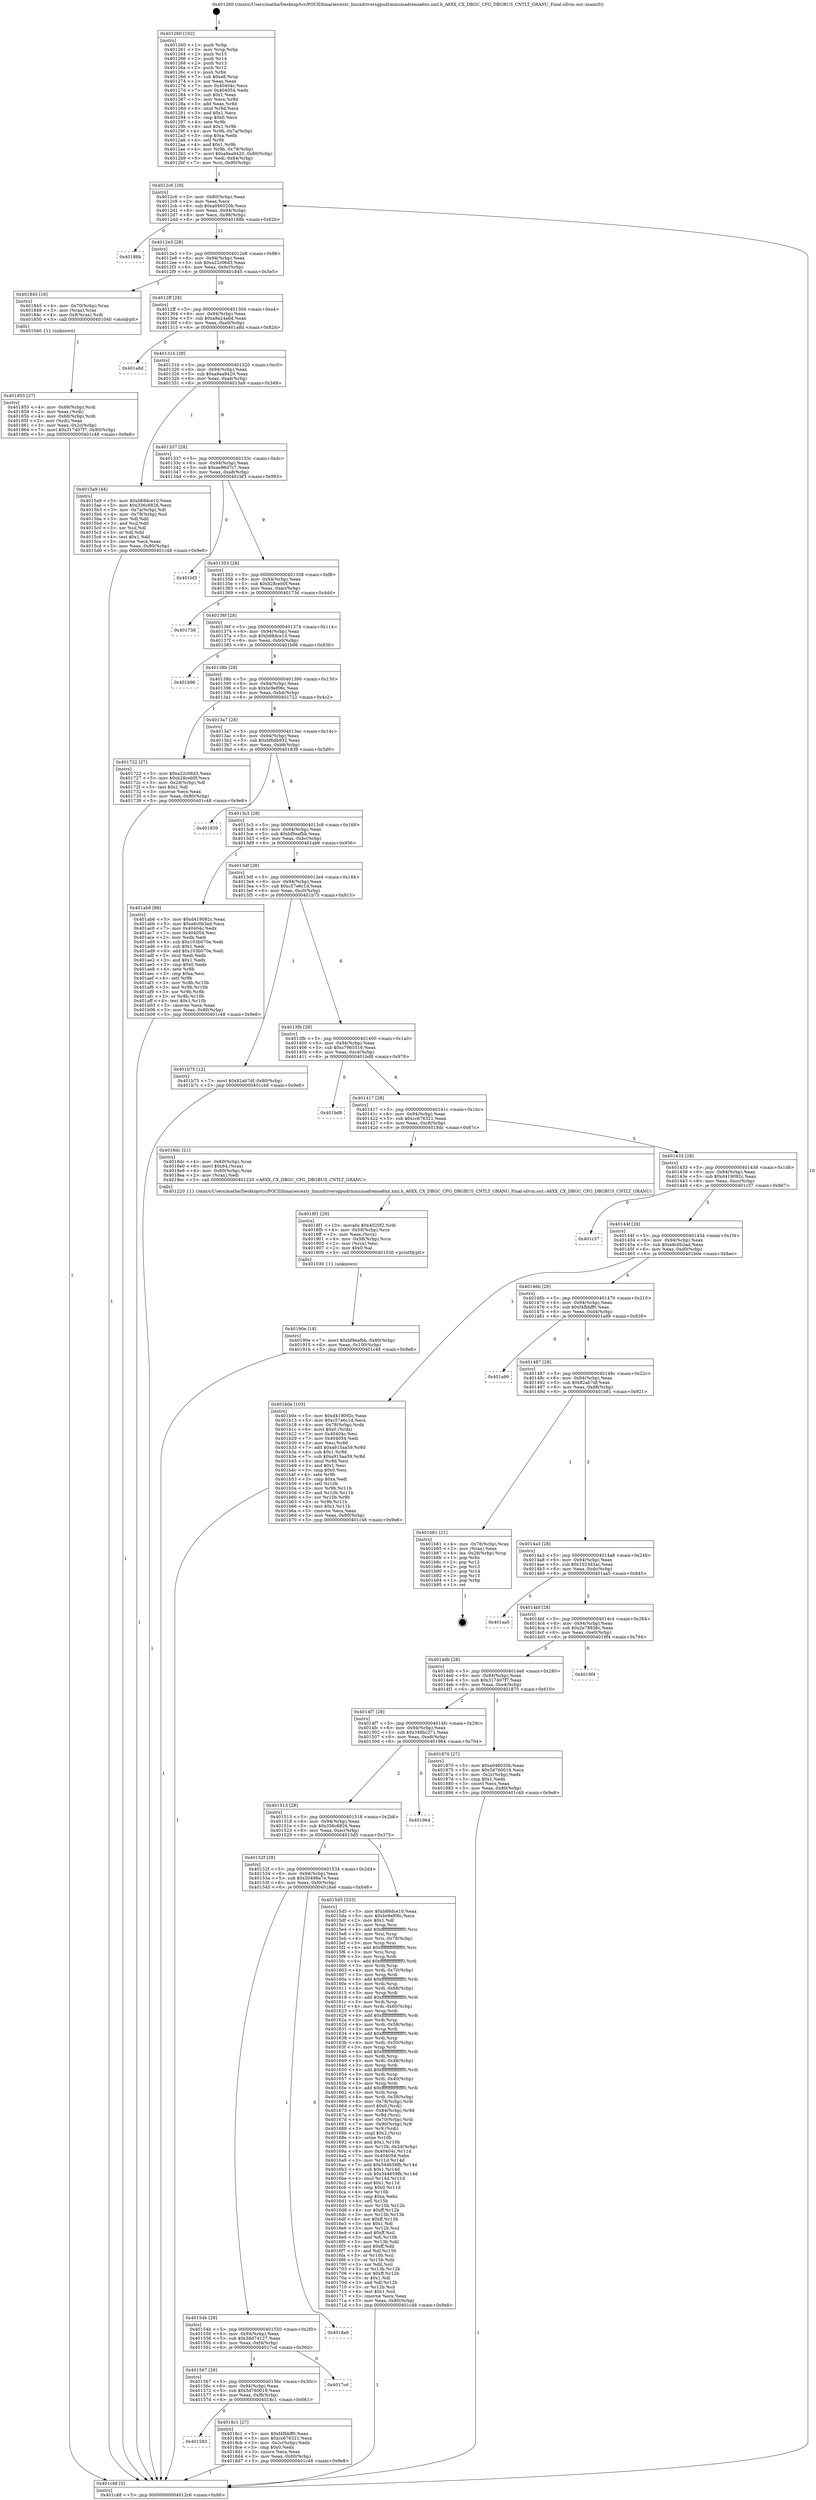 digraph "0x401260" {
  label = "0x401260 (/mnt/c/Users/mathe/Desktop/tcc/POCII/binaries/extr_linuxdriversgpudrmmsmadrenoa6xx.xml.h_A6XX_CX_DBGC_CFG_DBGBUS_CNTLT_GRANU_Final-ollvm.out::main(0))"
  labelloc = "t"
  node[shape=record]

  Entry [label="",width=0.3,height=0.3,shape=circle,fillcolor=black,style=filled]
  "0x4012c6" [label="{
     0x4012c6 [29]\l
     | [instrs]\l
     &nbsp;&nbsp;0x4012c6 \<+3\>: mov -0x80(%rbp),%eax\l
     &nbsp;&nbsp;0x4012c9 \<+2\>: mov %eax,%ecx\l
     &nbsp;&nbsp;0x4012cb \<+6\>: sub $0xa046020b,%ecx\l
     &nbsp;&nbsp;0x4012d1 \<+6\>: mov %eax,-0x94(%rbp)\l
     &nbsp;&nbsp;0x4012d7 \<+6\>: mov %ecx,-0x98(%rbp)\l
     &nbsp;&nbsp;0x4012dd \<+6\>: je 000000000040188b \<main+0x62b\>\l
  }"]
  "0x40188b" [label="{
     0x40188b\l
  }", style=dashed]
  "0x4012e3" [label="{
     0x4012e3 [28]\l
     | [instrs]\l
     &nbsp;&nbsp;0x4012e3 \<+5\>: jmp 00000000004012e8 \<main+0x88\>\l
     &nbsp;&nbsp;0x4012e8 \<+6\>: mov -0x94(%rbp),%eax\l
     &nbsp;&nbsp;0x4012ee \<+5\>: sub $0xa22c06d3,%eax\l
     &nbsp;&nbsp;0x4012f3 \<+6\>: mov %eax,-0x9c(%rbp)\l
     &nbsp;&nbsp;0x4012f9 \<+6\>: je 0000000000401845 \<main+0x5e5\>\l
  }"]
  Exit [label="",width=0.3,height=0.3,shape=circle,fillcolor=black,style=filled,peripheries=2]
  "0x401845" [label="{
     0x401845 [16]\l
     | [instrs]\l
     &nbsp;&nbsp;0x401845 \<+4\>: mov -0x70(%rbp),%rax\l
     &nbsp;&nbsp;0x401849 \<+3\>: mov (%rax),%rax\l
     &nbsp;&nbsp;0x40184c \<+4\>: mov 0x8(%rax),%rdi\l
     &nbsp;&nbsp;0x401850 \<+5\>: call 0000000000401040 \<atoi@plt\>\l
     | [calls]\l
     &nbsp;&nbsp;0x401040 \{1\} (unknown)\l
  }"]
  "0x4012ff" [label="{
     0x4012ff [28]\l
     | [instrs]\l
     &nbsp;&nbsp;0x4012ff \<+5\>: jmp 0000000000401304 \<main+0xa4\>\l
     &nbsp;&nbsp;0x401304 \<+6\>: mov -0x94(%rbp),%eax\l
     &nbsp;&nbsp;0x40130a \<+5\>: sub $0xa9a24a6d,%eax\l
     &nbsp;&nbsp;0x40130f \<+6\>: mov %eax,-0xa0(%rbp)\l
     &nbsp;&nbsp;0x401315 \<+6\>: je 0000000000401a8d \<main+0x82d\>\l
  }"]
  "0x40190e" [label="{
     0x40190e [18]\l
     | [instrs]\l
     &nbsp;&nbsp;0x40190e \<+7\>: movl $0xbf9eafbb,-0x80(%rbp)\l
     &nbsp;&nbsp;0x401915 \<+6\>: mov %eax,-0x100(%rbp)\l
     &nbsp;&nbsp;0x40191b \<+5\>: jmp 0000000000401c48 \<main+0x9e8\>\l
  }"]
  "0x401a8d" [label="{
     0x401a8d\l
  }", style=dashed]
  "0x40131b" [label="{
     0x40131b [28]\l
     | [instrs]\l
     &nbsp;&nbsp;0x40131b \<+5\>: jmp 0000000000401320 \<main+0xc0\>\l
     &nbsp;&nbsp;0x401320 \<+6\>: mov -0x94(%rbp),%eax\l
     &nbsp;&nbsp;0x401326 \<+5\>: sub $0xa9aa9420,%eax\l
     &nbsp;&nbsp;0x40132b \<+6\>: mov %eax,-0xa4(%rbp)\l
     &nbsp;&nbsp;0x401331 \<+6\>: je 00000000004015a9 \<main+0x349\>\l
  }"]
  "0x4018f1" [label="{
     0x4018f1 [29]\l
     | [instrs]\l
     &nbsp;&nbsp;0x4018f1 \<+10\>: movabs $0x4020f2,%rdi\l
     &nbsp;&nbsp;0x4018fb \<+4\>: mov -0x58(%rbp),%rcx\l
     &nbsp;&nbsp;0x4018ff \<+2\>: mov %eax,(%rcx)\l
     &nbsp;&nbsp;0x401901 \<+4\>: mov -0x58(%rbp),%rcx\l
     &nbsp;&nbsp;0x401905 \<+2\>: mov (%rcx),%esi\l
     &nbsp;&nbsp;0x401907 \<+2\>: mov $0x0,%al\l
     &nbsp;&nbsp;0x401909 \<+5\>: call 0000000000401030 \<printf@plt\>\l
     | [calls]\l
     &nbsp;&nbsp;0x401030 \{1\} (unknown)\l
  }"]
  "0x4015a9" [label="{
     0x4015a9 [44]\l
     | [instrs]\l
     &nbsp;&nbsp;0x4015a9 \<+5\>: mov $0xb88dce10,%eax\l
     &nbsp;&nbsp;0x4015ae \<+5\>: mov $0x356c6826,%ecx\l
     &nbsp;&nbsp;0x4015b3 \<+3\>: mov -0x7a(%rbp),%dl\l
     &nbsp;&nbsp;0x4015b6 \<+4\>: mov -0x79(%rbp),%sil\l
     &nbsp;&nbsp;0x4015ba \<+3\>: mov %dl,%dil\l
     &nbsp;&nbsp;0x4015bd \<+3\>: and %sil,%dil\l
     &nbsp;&nbsp;0x4015c0 \<+3\>: xor %sil,%dl\l
     &nbsp;&nbsp;0x4015c3 \<+3\>: or %dl,%dil\l
     &nbsp;&nbsp;0x4015c6 \<+4\>: test $0x1,%dil\l
     &nbsp;&nbsp;0x4015ca \<+3\>: cmovne %ecx,%eax\l
     &nbsp;&nbsp;0x4015cd \<+3\>: mov %eax,-0x80(%rbp)\l
     &nbsp;&nbsp;0x4015d0 \<+5\>: jmp 0000000000401c48 \<main+0x9e8\>\l
  }"]
  "0x401337" [label="{
     0x401337 [28]\l
     | [instrs]\l
     &nbsp;&nbsp;0x401337 \<+5\>: jmp 000000000040133c \<main+0xdc\>\l
     &nbsp;&nbsp;0x40133c \<+6\>: mov -0x94(%rbp),%eax\l
     &nbsp;&nbsp;0x401342 \<+5\>: sub $0xae96d7c7,%eax\l
     &nbsp;&nbsp;0x401347 \<+6\>: mov %eax,-0xa8(%rbp)\l
     &nbsp;&nbsp;0x40134d \<+6\>: je 0000000000401bf3 \<main+0x993\>\l
  }"]
  "0x401c48" [label="{
     0x401c48 [5]\l
     | [instrs]\l
     &nbsp;&nbsp;0x401c48 \<+5\>: jmp 00000000004012c6 \<main+0x66\>\l
  }"]
  "0x401260" [label="{
     0x401260 [102]\l
     | [instrs]\l
     &nbsp;&nbsp;0x401260 \<+1\>: push %rbp\l
     &nbsp;&nbsp;0x401261 \<+3\>: mov %rsp,%rbp\l
     &nbsp;&nbsp;0x401264 \<+2\>: push %r15\l
     &nbsp;&nbsp;0x401266 \<+2\>: push %r14\l
     &nbsp;&nbsp;0x401268 \<+2\>: push %r13\l
     &nbsp;&nbsp;0x40126a \<+2\>: push %r12\l
     &nbsp;&nbsp;0x40126c \<+1\>: push %rbx\l
     &nbsp;&nbsp;0x40126d \<+7\>: sub $0xe8,%rsp\l
     &nbsp;&nbsp;0x401274 \<+2\>: xor %eax,%eax\l
     &nbsp;&nbsp;0x401276 \<+7\>: mov 0x40404c,%ecx\l
     &nbsp;&nbsp;0x40127d \<+7\>: mov 0x404054,%edx\l
     &nbsp;&nbsp;0x401284 \<+3\>: sub $0x1,%eax\l
     &nbsp;&nbsp;0x401287 \<+3\>: mov %ecx,%r8d\l
     &nbsp;&nbsp;0x40128a \<+3\>: add %eax,%r8d\l
     &nbsp;&nbsp;0x40128d \<+4\>: imul %r8d,%ecx\l
     &nbsp;&nbsp;0x401291 \<+3\>: and $0x1,%ecx\l
     &nbsp;&nbsp;0x401294 \<+3\>: cmp $0x0,%ecx\l
     &nbsp;&nbsp;0x401297 \<+4\>: sete %r9b\l
     &nbsp;&nbsp;0x40129b \<+4\>: and $0x1,%r9b\l
     &nbsp;&nbsp;0x40129f \<+4\>: mov %r9b,-0x7a(%rbp)\l
     &nbsp;&nbsp;0x4012a3 \<+3\>: cmp $0xa,%edx\l
     &nbsp;&nbsp;0x4012a6 \<+4\>: setl %r9b\l
     &nbsp;&nbsp;0x4012aa \<+4\>: and $0x1,%r9b\l
     &nbsp;&nbsp;0x4012ae \<+4\>: mov %r9b,-0x79(%rbp)\l
     &nbsp;&nbsp;0x4012b2 \<+7\>: movl $0xa9aa9420,-0x80(%rbp)\l
     &nbsp;&nbsp;0x4012b9 \<+6\>: mov %edi,-0x84(%rbp)\l
     &nbsp;&nbsp;0x4012bf \<+7\>: mov %rsi,-0x90(%rbp)\l
  }"]
  "0x401583" [label="{
     0x401583\l
  }", style=dashed]
  "0x401bf3" [label="{
     0x401bf3\l
  }", style=dashed]
  "0x401353" [label="{
     0x401353 [28]\l
     | [instrs]\l
     &nbsp;&nbsp;0x401353 \<+5\>: jmp 0000000000401358 \<main+0xf8\>\l
     &nbsp;&nbsp;0x401358 \<+6\>: mov -0x94(%rbp),%eax\l
     &nbsp;&nbsp;0x40135e \<+5\>: sub $0xb28ceb0f,%eax\l
     &nbsp;&nbsp;0x401363 \<+6\>: mov %eax,-0xac(%rbp)\l
     &nbsp;&nbsp;0x401369 \<+6\>: je 000000000040173d \<main+0x4dd\>\l
  }"]
  "0x4018c1" [label="{
     0x4018c1 [27]\l
     | [instrs]\l
     &nbsp;&nbsp;0x4018c1 \<+5\>: mov $0xf4fbbff0,%eax\l
     &nbsp;&nbsp;0x4018c6 \<+5\>: mov $0xcc676321,%ecx\l
     &nbsp;&nbsp;0x4018cb \<+3\>: mov -0x2c(%rbp),%edx\l
     &nbsp;&nbsp;0x4018ce \<+3\>: cmp $0x0,%edx\l
     &nbsp;&nbsp;0x4018d1 \<+3\>: cmove %ecx,%eax\l
     &nbsp;&nbsp;0x4018d4 \<+3\>: mov %eax,-0x80(%rbp)\l
     &nbsp;&nbsp;0x4018d7 \<+5\>: jmp 0000000000401c48 \<main+0x9e8\>\l
  }"]
  "0x40173d" [label="{
     0x40173d\l
  }", style=dashed]
  "0x40136f" [label="{
     0x40136f [28]\l
     | [instrs]\l
     &nbsp;&nbsp;0x40136f \<+5\>: jmp 0000000000401374 \<main+0x114\>\l
     &nbsp;&nbsp;0x401374 \<+6\>: mov -0x94(%rbp),%eax\l
     &nbsp;&nbsp;0x40137a \<+5\>: sub $0xb88dce10,%eax\l
     &nbsp;&nbsp;0x40137f \<+6\>: mov %eax,-0xb0(%rbp)\l
     &nbsp;&nbsp;0x401385 \<+6\>: je 0000000000401b96 \<main+0x936\>\l
  }"]
  "0x401567" [label="{
     0x401567 [28]\l
     | [instrs]\l
     &nbsp;&nbsp;0x401567 \<+5\>: jmp 000000000040156c \<main+0x30c\>\l
     &nbsp;&nbsp;0x40156c \<+6\>: mov -0x94(%rbp),%eax\l
     &nbsp;&nbsp;0x401572 \<+5\>: sub $0x5d760019,%eax\l
     &nbsp;&nbsp;0x401577 \<+6\>: mov %eax,-0xf8(%rbp)\l
     &nbsp;&nbsp;0x40157d \<+6\>: je 00000000004018c1 \<main+0x661\>\l
  }"]
  "0x401b96" [label="{
     0x401b96\l
  }", style=dashed]
  "0x40138b" [label="{
     0x40138b [28]\l
     | [instrs]\l
     &nbsp;&nbsp;0x40138b \<+5\>: jmp 0000000000401390 \<main+0x130\>\l
     &nbsp;&nbsp;0x401390 \<+6\>: mov -0x94(%rbp),%eax\l
     &nbsp;&nbsp;0x401396 \<+5\>: sub $0xbc9ef06c,%eax\l
     &nbsp;&nbsp;0x40139b \<+6\>: mov %eax,-0xb4(%rbp)\l
     &nbsp;&nbsp;0x4013a1 \<+6\>: je 0000000000401722 \<main+0x4c2\>\l
  }"]
  "0x4017cd" [label="{
     0x4017cd\l
  }", style=dashed]
  "0x401722" [label="{
     0x401722 [27]\l
     | [instrs]\l
     &nbsp;&nbsp;0x401722 \<+5\>: mov $0xa22c06d3,%eax\l
     &nbsp;&nbsp;0x401727 \<+5\>: mov $0xb28ceb0f,%ecx\l
     &nbsp;&nbsp;0x40172c \<+3\>: mov -0x2d(%rbp),%dl\l
     &nbsp;&nbsp;0x40172f \<+3\>: test $0x1,%dl\l
     &nbsp;&nbsp;0x401732 \<+3\>: cmovne %ecx,%eax\l
     &nbsp;&nbsp;0x401735 \<+3\>: mov %eax,-0x80(%rbp)\l
     &nbsp;&nbsp;0x401738 \<+5\>: jmp 0000000000401c48 \<main+0x9e8\>\l
  }"]
  "0x4013a7" [label="{
     0x4013a7 [28]\l
     | [instrs]\l
     &nbsp;&nbsp;0x4013a7 \<+5\>: jmp 00000000004013ac \<main+0x14c\>\l
     &nbsp;&nbsp;0x4013ac \<+6\>: mov -0x94(%rbp),%eax\l
     &nbsp;&nbsp;0x4013b2 \<+5\>: sub $0xbf6db932,%eax\l
     &nbsp;&nbsp;0x4013b7 \<+6\>: mov %eax,-0xb8(%rbp)\l
     &nbsp;&nbsp;0x4013bd \<+6\>: je 0000000000401839 \<main+0x5d9\>\l
  }"]
  "0x40154b" [label="{
     0x40154b [28]\l
     | [instrs]\l
     &nbsp;&nbsp;0x40154b \<+5\>: jmp 0000000000401550 \<main+0x2f0\>\l
     &nbsp;&nbsp;0x401550 \<+6\>: mov -0x94(%rbp),%eax\l
     &nbsp;&nbsp;0x401556 \<+5\>: sub $0x58d74127,%eax\l
     &nbsp;&nbsp;0x40155b \<+6\>: mov %eax,-0xf4(%rbp)\l
     &nbsp;&nbsp;0x401561 \<+6\>: je 00000000004017cd \<main+0x56d\>\l
  }"]
  "0x401839" [label="{
     0x401839\l
  }", style=dashed]
  "0x4013c3" [label="{
     0x4013c3 [28]\l
     | [instrs]\l
     &nbsp;&nbsp;0x4013c3 \<+5\>: jmp 00000000004013c8 \<main+0x168\>\l
     &nbsp;&nbsp;0x4013c8 \<+6\>: mov -0x94(%rbp),%eax\l
     &nbsp;&nbsp;0x4013ce \<+5\>: sub $0xbf9eafbb,%eax\l
     &nbsp;&nbsp;0x4013d3 \<+6\>: mov %eax,-0xbc(%rbp)\l
     &nbsp;&nbsp;0x4013d9 \<+6\>: je 0000000000401ab6 \<main+0x856\>\l
  }"]
  "0x4018a6" [label="{
     0x4018a6\l
  }", style=dashed]
  "0x401ab6" [label="{
     0x401ab6 [88]\l
     | [instrs]\l
     &nbsp;&nbsp;0x401ab6 \<+5\>: mov $0xd419092c,%eax\l
     &nbsp;&nbsp;0x401abb \<+5\>: mov $0xe6c0b3ad,%ecx\l
     &nbsp;&nbsp;0x401ac0 \<+7\>: mov 0x40404c,%edx\l
     &nbsp;&nbsp;0x401ac7 \<+7\>: mov 0x404054,%esi\l
     &nbsp;&nbsp;0x401ace \<+2\>: mov %edx,%edi\l
     &nbsp;&nbsp;0x401ad0 \<+6\>: sub $0x103b070e,%edi\l
     &nbsp;&nbsp;0x401ad6 \<+3\>: sub $0x1,%edi\l
     &nbsp;&nbsp;0x401ad9 \<+6\>: add $0x103b070e,%edi\l
     &nbsp;&nbsp;0x401adf \<+3\>: imul %edi,%edx\l
     &nbsp;&nbsp;0x401ae2 \<+3\>: and $0x1,%edx\l
     &nbsp;&nbsp;0x401ae5 \<+3\>: cmp $0x0,%edx\l
     &nbsp;&nbsp;0x401ae8 \<+4\>: sete %r8b\l
     &nbsp;&nbsp;0x401aec \<+3\>: cmp $0xa,%esi\l
     &nbsp;&nbsp;0x401aef \<+4\>: setl %r9b\l
     &nbsp;&nbsp;0x401af3 \<+3\>: mov %r8b,%r10b\l
     &nbsp;&nbsp;0x401af6 \<+3\>: and %r9b,%r10b\l
     &nbsp;&nbsp;0x401af9 \<+3\>: xor %r9b,%r8b\l
     &nbsp;&nbsp;0x401afc \<+3\>: or %r8b,%r10b\l
     &nbsp;&nbsp;0x401aff \<+4\>: test $0x1,%r10b\l
     &nbsp;&nbsp;0x401b03 \<+3\>: cmovne %ecx,%eax\l
     &nbsp;&nbsp;0x401b06 \<+3\>: mov %eax,-0x80(%rbp)\l
     &nbsp;&nbsp;0x401b09 \<+5\>: jmp 0000000000401c48 \<main+0x9e8\>\l
  }"]
  "0x4013df" [label="{
     0x4013df [28]\l
     | [instrs]\l
     &nbsp;&nbsp;0x4013df \<+5\>: jmp 00000000004013e4 \<main+0x184\>\l
     &nbsp;&nbsp;0x4013e4 \<+6\>: mov -0x94(%rbp),%eax\l
     &nbsp;&nbsp;0x4013ea \<+5\>: sub $0xc57e6c1d,%eax\l
     &nbsp;&nbsp;0x4013ef \<+6\>: mov %eax,-0xc0(%rbp)\l
     &nbsp;&nbsp;0x4013f5 \<+6\>: je 0000000000401b75 \<main+0x915\>\l
  }"]
  "0x401855" [label="{
     0x401855 [27]\l
     | [instrs]\l
     &nbsp;&nbsp;0x401855 \<+4\>: mov -0x68(%rbp),%rdi\l
     &nbsp;&nbsp;0x401859 \<+2\>: mov %eax,(%rdi)\l
     &nbsp;&nbsp;0x40185b \<+4\>: mov -0x68(%rbp),%rdi\l
     &nbsp;&nbsp;0x40185f \<+2\>: mov (%rdi),%eax\l
     &nbsp;&nbsp;0x401861 \<+3\>: mov %eax,-0x2c(%rbp)\l
     &nbsp;&nbsp;0x401864 \<+7\>: movl $0x317407f7,-0x80(%rbp)\l
     &nbsp;&nbsp;0x40186b \<+5\>: jmp 0000000000401c48 \<main+0x9e8\>\l
  }"]
  "0x401b75" [label="{
     0x401b75 [12]\l
     | [instrs]\l
     &nbsp;&nbsp;0x401b75 \<+7\>: movl $0x82ab7df,-0x80(%rbp)\l
     &nbsp;&nbsp;0x401b7c \<+5\>: jmp 0000000000401c48 \<main+0x9e8\>\l
  }"]
  "0x4013fb" [label="{
     0x4013fb [28]\l
     | [instrs]\l
     &nbsp;&nbsp;0x4013fb \<+5\>: jmp 0000000000401400 \<main+0x1a0\>\l
     &nbsp;&nbsp;0x401400 \<+6\>: mov -0x94(%rbp),%eax\l
     &nbsp;&nbsp;0x401406 \<+5\>: sub $0xc7965516,%eax\l
     &nbsp;&nbsp;0x40140b \<+6\>: mov %eax,-0xc4(%rbp)\l
     &nbsp;&nbsp;0x401411 \<+6\>: je 0000000000401bd8 \<main+0x978\>\l
  }"]
  "0x40152f" [label="{
     0x40152f [28]\l
     | [instrs]\l
     &nbsp;&nbsp;0x40152f \<+5\>: jmp 0000000000401534 \<main+0x2d4\>\l
     &nbsp;&nbsp;0x401534 \<+6\>: mov -0x94(%rbp),%eax\l
     &nbsp;&nbsp;0x40153a \<+5\>: sub $0x50498a7e,%eax\l
     &nbsp;&nbsp;0x40153f \<+6\>: mov %eax,-0xf0(%rbp)\l
     &nbsp;&nbsp;0x401545 \<+6\>: je 00000000004018a6 \<main+0x646\>\l
  }"]
  "0x401bd8" [label="{
     0x401bd8\l
  }", style=dashed]
  "0x401417" [label="{
     0x401417 [28]\l
     | [instrs]\l
     &nbsp;&nbsp;0x401417 \<+5\>: jmp 000000000040141c \<main+0x1bc\>\l
     &nbsp;&nbsp;0x40141c \<+6\>: mov -0x94(%rbp),%eax\l
     &nbsp;&nbsp;0x401422 \<+5\>: sub $0xcc676321,%eax\l
     &nbsp;&nbsp;0x401427 \<+6\>: mov %eax,-0xc8(%rbp)\l
     &nbsp;&nbsp;0x40142d \<+6\>: je 00000000004018dc \<main+0x67c\>\l
  }"]
  "0x4015d5" [label="{
     0x4015d5 [333]\l
     | [instrs]\l
     &nbsp;&nbsp;0x4015d5 \<+5\>: mov $0xb88dce10,%eax\l
     &nbsp;&nbsp;0x4015da \<+5\>: mov $0xbc9ef06c,%ecx\l
     &nbsp;&nbsp;0x4015df \<+2\>: mov $0x1,%dl\l
     &nbsp;&nbsp;0x4015e1 \<+3\>: mov %rsp,%rsi\l
     &nbsp;&nbsp;0x4015e4 \<+4\>: add $0xfffffffffffffff0,%rsi\l
     &nbsp;&nbsp;0x4015e8 \<+3\>: mov %rsi,%rsp\l
     &nbsp;&nbsp;0x4015eb \<+4\>: mov %rsi,-0x78(%rbp)\l
     &nbsp;&nbsp;0x4015ef \<+3\>: mov %rsp,%rsi\l
     &nbsp;&nbsp;0x4015f2 \<+4\>: add $0xfffffffffffffff0,%rsi\l
     &nbsp;&nbsp;0x4015f6 \<+3\>: mov %rsi,%rsp\l
     &nbsp;&nbsp;0x4015f9 \<+3\>: mov %rsp,%rdi\l
     &nbsp;&nbsp;0x4015fc \<+4\>: add $0xfffffffffffffff0,%rdi\l
     &nbsp;&nbsp;0x401600 \<+3\>: mov %rdi,%rsp\l
     &nbsp;&nbsp;0x401603 \<+4\>: mov %rdi,-0x70(%rbp)\l
     &nbsp;&nbsp;0x401607 \<+3\>: mov %rsp,%rdi\l
     &nbsp;&nbsp;0x40160a \<+4\>: add $0xfffffffffffffff0,%rdi\l
     &nbsp;&nbsp;0x40160e \<+3\>: mov %rdi,%rsp\l
     &nbsp;&nbsp;0x401611 \<+4\>: mov %rdi,-0x68(%rbp)\l
     &nbsp;&nbsp;0x401615 \<+3\>: mov %rsp,%rdi\l
     &nbsp;&nbsp;0x401618 \<+4\>: add $0xfffffffffffffff0,%rdi\l
     &nbsp;&nbsp;0x40161c \<+3\>: mov %rdi,%rsp\l
     &nbsp;&nbsp;0x40161f \<+4\>: mov %rdi,-0x60(%rbp)\l
     &nbsp;&nbsp;0x401623 \<+3\>: mov %rsp,%rdi\l
     &nbsp;&nbsp;0x401626 \<+4\>: add $0xfffffffffffffff0,%rdi\l
     &nbsp;&nbsp;0x40162a \<+3\>: mov %rdi,%rsp\l
     &nbsp;&nbsp;0x40162d \<+4\>: mov %rdi,-0x58(%rbp)\l
     &nbsp;&nbsp;0x401631 \<+3\>: mov %rsp,%rdi\l
     &nbsp;&nbsp;0x401634 \<+4\>: add $0xfffffffffffffff0,%rdi\l
     &nbsp;&nbsp;0x401638 \<+3\>: mov %rdi,%rsp\l
     &nbsp;&nbsp;0x40163b \<+4\>: mov %rdi,-0x50(%rbp)\l
     &nbsp;&nbsp;0x40163f \<+3\>: mov %rsp,%rdi\l
     &nbsp;&nbsp;0x401642 \<+4\>: add $0xfffffffffffffff0,%rdi\l
     &nbsp;&nbsp;0x401646 \<+3\>: mov %rdi,%rsp\l
     &nbsp;&nbsp;0x401649 \<+4\>: mov %rdi,-0x48(%rbp)\l
     &nbsp;&nbsp;0x40164d \<+3\>: mov %rsp,%rdi\l
     &nbsp;&nbsp;0x401650 \<+4\>: add $0xfffffffffffffff0,%rdi\l
     &nbsp;&nbsp;0x401654 \<+3\>: mov %rdi,%rsp\l
     &nbsp;&nbsp;0x401657 \<+4\>: mov %rdi,-0x40(%rbp)\l
     &nbsp;&nbsp;0x40165b \<+3\>: mov %rsp,%rdi\l
     &nbsp;&nbsp;0x40165e \<+4\>: add $0xfffffffffffffff0,%rdi\l
     &nbsp;&nbsp;0x401662 \<+3\>: mov %rdi,%rsp\l
     &nbsp;&nbsp;0x401665 \<+4\>: mov %rdi,-0x38(%rbp)\l
     &nbsp;&nbsp;0x401669 \<+4\>: mov -0x78(%rbp),%rdi\l
     &nbsp;&nbsp;0x40166d \<+6\>: movl $0x0,(%rdi)\l
     &nbsp;&nbsp;0x401673 \<+7\>: mov -0x84(%rbp),%r8d\l
     &nbsp;&nbsp;0x40167a \<+3\>: mov %r8d,(%rsi)\l
     &nbsp;&nbsp;0x40167d \<+4\>: mov -0x70(%rbp),%rdi\l
     &nbsp;&nbsp;0x401681 \<+7\>: mov -0x90(%rbp),%r9\l
     &nbsp;&nbsp;0x401688 \<+3\>: mov %r9,(%rdi)\l
     &nbsp;&nbsp;0x40168b \<+3\>: cmpl $0x2,(%rsi)\l
     &nbsp;&nbsp;0x40168e \<+4\>: setne %r10b\l
     &nbsp;&nbsp;0x401692 \<+4\>: and $0x1,%r10b\l
     &nbsp;&nbsp;0x401696 \<+4\>: mov %r10b,-0x2d(%rbp)\l
     &nbsp;&nbsp;0x40169a \<+8\>: mov 0x40404c,%r11d\l
     &nbsp;&nbsp;0x4016a2 \<+7\>: mov 0x404054,%ebx\l
     &nbsp;&nbsp;0x4016a9 \<+3\>: mov %r11d,%r14d\l
     &nbsp;&nbsp;0x4016ac \<+7\>: add $0x544659fb,%r14d\l
     &nbsp;&nbsp;0x4016b3 \<+4\>: sub $0x1,%r14d\l
     &nbsp;&nbsp;0x4016b7 \<+7\>: sub $0x544659fb,%r14d\l
     &nbsp;&nbsp;0x4016be \<+4\>: imul %r14d,%r11d\l
     &nbsp;&nbsp;0x4016c2 \<+4\>: and $0x1,%r11d\l
     &nbsp;&nbsp;0x4016c6 \<+4\>: cmp $0x0,%r11d\l
     &nbsp;&nbsp;0x4016ca \<+4\>: sete %r10b\l
     &nbsp;&nbsp;0x4016ce \<+3\>: cmp $0xa,%ebx\l
     &nbsp;&nbsp;0x4016d1 \<+4\>: setl %r15b\l
     &nbsp;&nbsp;0x4016d5 \<+3\>: mov %r10b,%r12b\l
     &nbsp;&nbsp;0x4016d8 \<+4\>: xor $0xff,%r12b\l
     &nbsp;&nbsp;0x4016dc \<+3\>: mov %r15b,%r13b\l
     &nbsp;&nbsp;0x4016df \<+4\>: xor $0xff,%r13b\l
     &nbsp;&nbsp;0x4016e3 \<+3\>: xor $0x1,%dl\l
     &nbsp;&nbsp;0x4016e6 \<+3\>: mov %r12b,%sil\l
     &nbsp;&nbsp;0x4016e9 \<+4\>: and $0xff,%sil\l
     &nbsp;&nbsp;0x4016ed \<+3\>: and %dl,%r10b\l
     &nbsp;&nbsp;0x4016f0 \<+3\>: mov %r13b,%dil\l
     &nbsp;&nbsp;0x4016f3 \<+4\>: and $0xff,%dil\l
     &nbsp;&nbsp;0x4016f7 \<+3\>: and %dl,%r15b\l
     &nbsp;&nbsp;0x4016fa \<+3\>: or %r10b,%sil\l
     &nbsp;&nbsp;0x4016fd \<+3\>: or %r15b,%dil\l
     &nbsp;&nbsp;0x401700 \<+3\>: xor %dil,%sil\l
     &nbsp;&nbsp;0x401703 \<+3\>: or %r13b,%r12b\l
     &nbsp;&nbsp;0x401706 \<+4\>: xor $0xff,%r12b\l
     &nbsp;&nbsp;0x40170a \<+3\>: or $0x1,%dl\l
     &nbsp;&nbsp;0x40170d \<+3\>: and %dl,%r12b\l
     &nbsp;&nbsp;0x401710 \<+3\>: or %r12b,%sil\l
     &nbsp;&nbsp;0x401713 \<+4\>: test $0x1,%sil\l
     &nbsp;&nbsp;0x401717 \<+3\>: cmovne %ecx,%eax\l
     &nbsp;&nbsp;0x40171a \<+3\>: mov %eax,-0x80(%rbp)\l
     &nbsp;&nbsp;0x40171d \<+5\>: jmp 0000000000401c48 \<main+0x9e8\>\l
  }"]
  "0x4018dc" [label="{
     0x4018dc [21]\l
     | [instrs]\l
     &nbsp;&nbsp;0x4018dc \<+4\>: mov -0x60(%rbp),%rax\l
     &nbsp;&nbsp;0x4018e0 \<+6\>: movl $0x64,(%rax)\l
     &nbsp;&nbsp;0x4018e6 \<+4\>: mov -0x60(%rbp),%rax\l
     &nbsp;&nbsp;0x4018ea \<+2\>: mov (%rax),%edi\l
     &nbsp;&nbsp;0x4018ec \<+5\>: call 0000000000401220 \<A6XX_CX_DBGC_CFG_DBGBUS_CNTLT_GRANU\>\l
     | [calls]\l
     &nbsp;&nbsp;0x401220 \{1\} (/mnt/c/Users/mathe/Desktop/tcc/POCII/binaries/extr_linuxdriversgpudrmmsmadrenoa6xx.xml.h_A6XX_CX_DBGC_CFG_DBGBUS_CNTLT_GRANU_Final-ollvm.out::A6XX_CX_DBGC_CFG_DBGBUS_CNTLT_GRANU)\l
  }"]
  "0x401433" [label="{
     0x401433 [28]\l
     | [instrs]\l
     &nbsp;&nbsp;0x401433 \<+5\>: jmp 0000000000401438 \<main+0x1d8\>\l
     &nbsp;&nbsp;0x401438 \<+6\>: mov -0x94(%rbp),%eax\l
     &nbsp;&nbsp;0x40143e \<+5\>: sub $0xd419092c,%eax\l
     &nbsp;&nbsp;0x401443 \<+6\>: mov %eax,-0xcc(%rbp)\l
     &nbsp;&nbsp;0x401449 \<+6\>: je 0000000000401c37 \<main+0x9d7\>\l
  }"]
  "0x401513" [label="{
     0x401513 [28]\l
     | [instrs]\l
     &nbsp;&nbsp;0x401513 \<+5\>: jmp 0000000000401518 \<main+0x2b8\>\l
     &nbsp;&nbsp;0x401518 \<+6\>: mov -0x94(%rbp),%eax\l
     &nbsp;&nbsp;0x40151e \<+5\>: sub $0x356c6826,%eax\l
     &nbsp;&nbsp;0x401523 \<+6\>: mov %eax,-0xec(%rbp)\l
     &nbsp;&nbsp;0x401529 \<+6\>: je 00000000004015d5 \<main+0x375\>\l
  }"]
  "0x401c37" [label="{
     0x401c37\l
  }", style=dashed]
  "0x40144f" [label="{
     0x40144f [28]\l
     | [instrs]\l
     &nbsp;&nbsp;0x40144f \<+5\>: jmp 0000000000401454 \<main+0x1f4\>\l
     &nbsp;&nbsp;0x401454 \<+6\>: mov -0x94(%rbp),%eax\l
     &nbsp;&nbsp;0x40145a \<+5\>: sub $0xe6c0b3ad,%eax\l
     &nbsp;&nbsp;0x40145f \<+6\>: mov %eax,-0xd0(%rbp)\l
     &nbsp;&nbsp;0x401465 \<+6\>: je 0000000000401b0e \<main+0x8ae\>\l
  }"]
  "0x401964" [label="{
     0x401964\l
  }", style=dashed]
  "0x401b0e" [label="{
     0x401b0e [103]\l
     | [instrs]\l
     &nbsp;&nbsp;0x401b0e \<+5\>: mov $0xd419092c,%eax\l
     &nbsp;&nbsp;0x401b13 \<+5\>: mov $0xc57e6c1d,%ecx\l
     &nbsp;&nbsp;0x401b18 \<+4\>: mov -0x78(%rbp),%rdx\l
     &nbsp;&nbsp;0x401b1c \<+6\>: movl $0x0,(%rdx)\l
     &nbsp;&nbsp;0x401b22 \<+7\>: mov 0x40404c,%esi\l
     &nbsp;&nbsp;0x401b29 \<+7\>: mov 0x404054,%edi\l
     &nbsp;&nbsp;0x401b30 \<+3\>: mov %esi,%r8d\l
     &nbsp;&nbsp;0x401b33 \<+7\>: add $0xa915aa59,%r8d\l
     &nbsp;&nbsp;0x401b3a \<+4\>: sub $0x1,%r8d\l
     &nbsp;&nbsp;0x401b3e \<+7\>: sub $0xa915aa59,%r8d\l
     &nbsp;&nbsp;0x401b45 \<+4\>: imul %r8d,%esi\l
     &nbsp;&nbsp;0x401b49 \<+3\>: and $0x1,%esi\l
     &nbsp;&nbsp;0x401b4c \<+3\>: cmp $0x0,%esi\l
     &nbsp;&nbsp;0x401b4f \<+4\>: sete %r9b\l
     &nbsp;&nbsp;0x401b53 \<+3\>: cmp $0xa,%edi\l
     &nbsp;&nbsp;0x401b56 \<+4\>: setl %r10b\l
     &nbsp;&nbsp;0x401b5a \<+3\>: mov %r9b,%r11b\l
     &nbsp;&nbsp;0x401b5d \<+3\>: and %r10b,%r11b\l
     &nbsp;&nbsp;0x401b60 \<+3\>: xor %r10b,%r9b\l
     &nbsp;&nbsp;0x401b63 \<+3\>: or %r9b,%r11b\l
     &nbsp;&nbsp;0x401b66 \<+4\>: test $0x1,%r11b\l
     &nbsp;&nbsp;0x401b6a \<+3\>: cmovne %ecx,%eax\l
     &nbsp;&nbsp;0x401b6d \<+3\>: mov %eax,-0x80(%rbp)\l
     &nbsp;&nbsp;0x401b70 \<+5\>: jmp 0000000000401c48 \<main+0x9e8\>\l
  }"]
  "0x40146b" [label="{
     0x40146b [28]\l
     | [instrs]\l
     &nbsp;&nbsp;0x40146b \<+5\>: jmp 0000000000401470 \<main+0x210\>\l
     &nbsp;&nbsp;0x401470 \<+6\>: mov -0x94(%rbp),%eax\l
     &nbsp;&nbsp;0x401476 \<+5\>: sub $0xf4fbbff0,%eax\l
     &nbsp;&nbsp;0x40147b \<+6\>: mov %eax,-0xd4(%rbp)\l
     &nbsp;&nbsp;0x401481 \<+6\>: je 0000000000401a99 \<main+0x839\>\l
  }"]
  "0x4014f7" [label="{
     0x4014f7 [28]\l
     | [instrs]\l
     &nbsp;&nbsp;0x4014f7 \<+5\>: jmp 00000000004014fc \<main+0x29c\>\l
     &nbsp;&nbsp;0x4014fc \<+6\>: mov -0x94(%rbp),%eax\l
     &nbsp;&nbsp;0x401502 \<+5\>: sub $0x348bc271,%eax\l
     &nbsp;&nbsp;0x401507 \<+6\>: mov %eax,-0xe8(%rbp)\l
     &nbsp;&nbsp;0x40150d \<+6\>: je 0000000000401964 \<main+0x704\>\l
  }"]
  "0x401a99" [label="{
     0x401a99\l
  }", style=dashed]
  "0x401487" [label="{
     0x401487 [28]\l
     | [instrs]\l
     &nbsp;&nbsp;0x401487 \<+5\>: jmp 000000000040148c \<main+0x22c\>\l
     &nbsp;&nbsp;0x40148c \<+6\>: mov -0x94(%rbp),%eax\l
     &nbsp;&nbsp;0x401492 \<+5\>: sub $0x82ab7df,%eax\l
     &nbsp;&nbsp;0x401497 \<+6\>: mov %eax,-0xd8(%rbp)\l
     &nbsp;&nbsp;0x40149d \<+6\>: je 0000000000401b81 \<main+0x921\>\l
  }"]
  "0x401870" [label="{
     0x401870 [27]\l
     | [instrs]\l
     &nbsp;&nbsp;0x401870 \<+5\>: mov $0xa046020b,%eax\l
     &nbsp;&nbsp;0x401875 \<+5\>: mov $0x5d760019,%ecx\l
     &nbsp;&nbsp;0x40187a \<+3\>: mov -0x2c(%rbp),%edx\l
     &nbsp;&nbsp;0x40187d \<+3\>: cmp $0x1,%edx\l
     &nbsp;&nbsp;0x401880 \<+3\>: cmovl %ecx,%eax\l
     &nbsp;&nbsp;0x401883 \<+3\>: mov %eax,-0x80(%rbp)\l
     &nbsp;&nbsp;0x401886 \<+5\>: jmp 0000000000401c48 \<main+0x9e8\>\l
  }"]
  "0x401b81" [label="{
     0x401b81 [21]\l
     | [instrs]\l
     &nbsp;&nbsp;0x401b81 \<+4\>: mov -0x78(%rbp),%rax\l
     &nbsp;&nbsp;0x401b85 \<+2\>: mov (%rax),%eax\l
     &nbsp;&nbsp;0x401b87 \<+4\>: lea -0x28(%rbp),%rsp\l
     &nbsp;&nbsp;0x401b8b \<+1\>: pop %rbx\l
     &nbsp;&nbsp;0x401b8c \<+2\>: pop %r12\l
     &nbsp;&nbsp;0x401b8e \<+2\>: pop %r13\l
     &nbsp;&nbsp;0x401b90 \<+2\>: pop %r14\l
     &nbsp;&nbsp;0x401b92 \<+2\>: pop %r15\l
     &nbsp;&nbsp;0x401b94 \<+1\>: pop %rbp\l
     &nbsp;&nbsp;0x401b95 \<+1\>: ret\l
  }"]
  "0x4014a3" [label="{
     0x4014a3 [28]\l
     | [instrs]\l
     &nbsp;&nbsp;0x4014a3 \<+5\>: jmp 00000000004014a8 \<main+0x248\>\l
     &nbsp;&nbsp;0x4014a8 \<+6\>: mov -0x94(%rbp),%eax\l
     &nbsp;&nbsp;0x4014ae \<+5\>: sub $0x1023d3ac,%eax\l
     &nbsp;&nbsp;0x4014b3 \<+6\>: mov %eax,-0xdc(%rbp)\l
     &nbsp;&nbsp;0x4014b9 \<+6\>: je 0000000000401aa5 \<main+0x845\>\l
  }"]
  "0x4014db" [label="{
     0x4014db [28]\l
     | [instrs]\l
     &nbsp;&nbsp;0x4014db \<+5\>: jmp 00000000004014e0 \<main+0x280\>\l
     &nbsp;&nbsp;0x4014e0 \<+6\>: mov -0x94(%rbp),%eax\l
     &nbsp;&nbsp;0x4014e6 \<+5\>: sub $0x317407f7,%eax\l
     &nbsp;&nbsp;0x4014eb \<+6\>: mov %eax,-0xe4(%rbp)\l
     &nbsp;&nbsp;0x4014f1 \<+6\>: je 0000000000401870 \<main+0x610\>\l
  }"]
  "0x401aa5" [label="{
     0x401aa5\l
  }", style=dashed]
  "0x4014bf" [label="{
     0x4014bf [28]\l
     | [instrs]\l
     &nbsp;&nbsp;0x4014bf \<+5\>: jmp 00000000004014c4 \<main+0x264\>\l
     &nbsp;&nbsp;0x4014c4 \<+6\>: mov -0x94(%rbp),%eax\l
     &nbsp;&nbsp;0x4014ca \<+5\>: sub $0x2e78836c,%eax\l
     &nbsp;&nbsp;0x4014cf \<+6\>: mov %eax,-0xe0(%rbp)\l
     &nbsp;&nbsp;0x4014d5 \<+6\>: je 00000000004019f4 \<main+0x794\>\l
  }"]
  "0x4019f4" [label="{
     0x4019f4\l
  }", style=dashed]
  Entry -> "0x401260" [label=" 1"]
  "0x4012c6" -> "0x40188b" [label=" 0"]
  "0x4012c6" -> "0x4012e3" [label=" 11"]
  "0x401b81" -> Exit [label=" 1"]
  "0x4012e3" -> "0x401845" [label=" 1"]
  "0x4012e3" -> "0x4012ff" [label=" 10"]
  "0x401b75" -> "0x401c48" [label=" 1"]
  "0x4012ff" -> "0x401a8d" [label=" 0"]
  "0x4012ff" -> "0x40131b" [label=" 10"]
  "0x401b0e" -> "0x401c48" [label=" 1"]
  "0x40131b" -> "0x4015a9" [label=" 1"]
  "0x40131b" -> "0x401337" [label=" 9"]
  "0x4015a9" -> "0x401c48" [label=" 1"]
  "0x401260" -> "0x4012c6" [label=" 1"]
  "0x401c48" -> "0x4012c6" [label=" 10"]
  "0x401ab6" -> "0x401c48" [label=" 1"]
  "0x401337" -> "0x401bf3" [label=" 0"]
  "0x401337" -> "0x401353" [label=" 9"]
  "0x40190e" -> "0x401c48" [label=" 1"]
  "0x401353" -> "0x40173d" [label=" 0"]
  "0x401353" -> "0x40136f" [label=" 9"]
  "0x4018f1" -> "0x40190e" [label=" 1"]
  "0x40136f" -> "0x401b96" [label=" 0"]
  "0x40136f" -> "0x40138b" [label=" 9"]
  "0x4018c1" -> "0x401c48" [label=" 1"]
  "0x40138b" -> "0x401722" [label=" 1"]
  "0x40138b" -> "0x4013a7" [label=" 8"]
  "0x401567" -> "0x401583" [label=" 0"]
  "0x4013a7" -> "0x401839" [label=" 0"]
  "0x4013a7" -> "0x4013c3" [label=" 8"]
  "0x4018dc" -> "0x4018f1" [label=" 1"]
  "0x4013c3" -> "0x401ab6" [label=" 1"]
  "0x4013c3" -> "0x4013df" [label=" 7"]
  "0x40154b" -> "0x401567" [label=" 1"]
  "0x4013df" -> "0x401b75" [label=" 1"]
  "0x4013df" -> "0x4013fb" [label=" 6"]
  "0x401567" -> "0x4018c1" [label=" 1"]
  "0x4013fb" -> "0x401bd8" [label=" 0"]
  "0x4013fb" -> "0x401417" [label=" 6"]
  "0x40152f" -> "0x4018a6" [label=" 0"]
  "0x401417" -> "0x4018dc" [label=" 1"]
  "0x401417" -> "0x401433" [label=" 5"]
  "0x40154b" -> "0x4017cd" [label=" 0"]
  "0x401433" -> "0x401c37" [label=" 0"]
  "0x401433" -> "0x40144f" [label=" 5"]
  "0x401855" -> "0x401c48" [label=" 1"]
  "0x40144f" -> "0x401b0e" [label=" 1"]
  "0x40144f" -> "0x40146b" [label=" 4"]
  "0x401845" -> "0x401855" [label=" 1"]
  "0x40146b" -> "0x401a99" [label=" 0"]
  "0x40146b" -> "0x401487" [label=" 4"]
  "0x4015d5" -> "0x401c48" [label=" 1"]
  "0x401487" -> "0x401b81" [label=" 1"]
  "0x401487" -> "0x4014a3" [label=" 3"]
  "0x40152f" -> "0x40154b" [label=" 1"]
  "0x4014a3" -> "0x401aa5" [label=" 0"]
  "0x4014a3" -> "0x4014bf" [label=" 3"]
  "0x401513" -> "0x4015d5" [label=" 1"]
  "0x4014bf" -> "0x4019f4" [label=" 0"]
  "0x4014bf" -> "0x4014db" [label=" 3"]
  "0x401513" -> "0x40152f" [label=" 1"]
  "0x4014db" -> "0x401870" [label=" 1"]
  "0x4014db" -> "0x4014f7" [label=" 2"]
  "0x401722" -> "0x401c48" [label=" 1"]
  "0x4014f7" -> "0x401964" [label=" 0"]
  "0x4014f7" -> "0x401513" [label=" 2"]
  "0x401870" -> "0x401c48" [label=" 1"]
}
